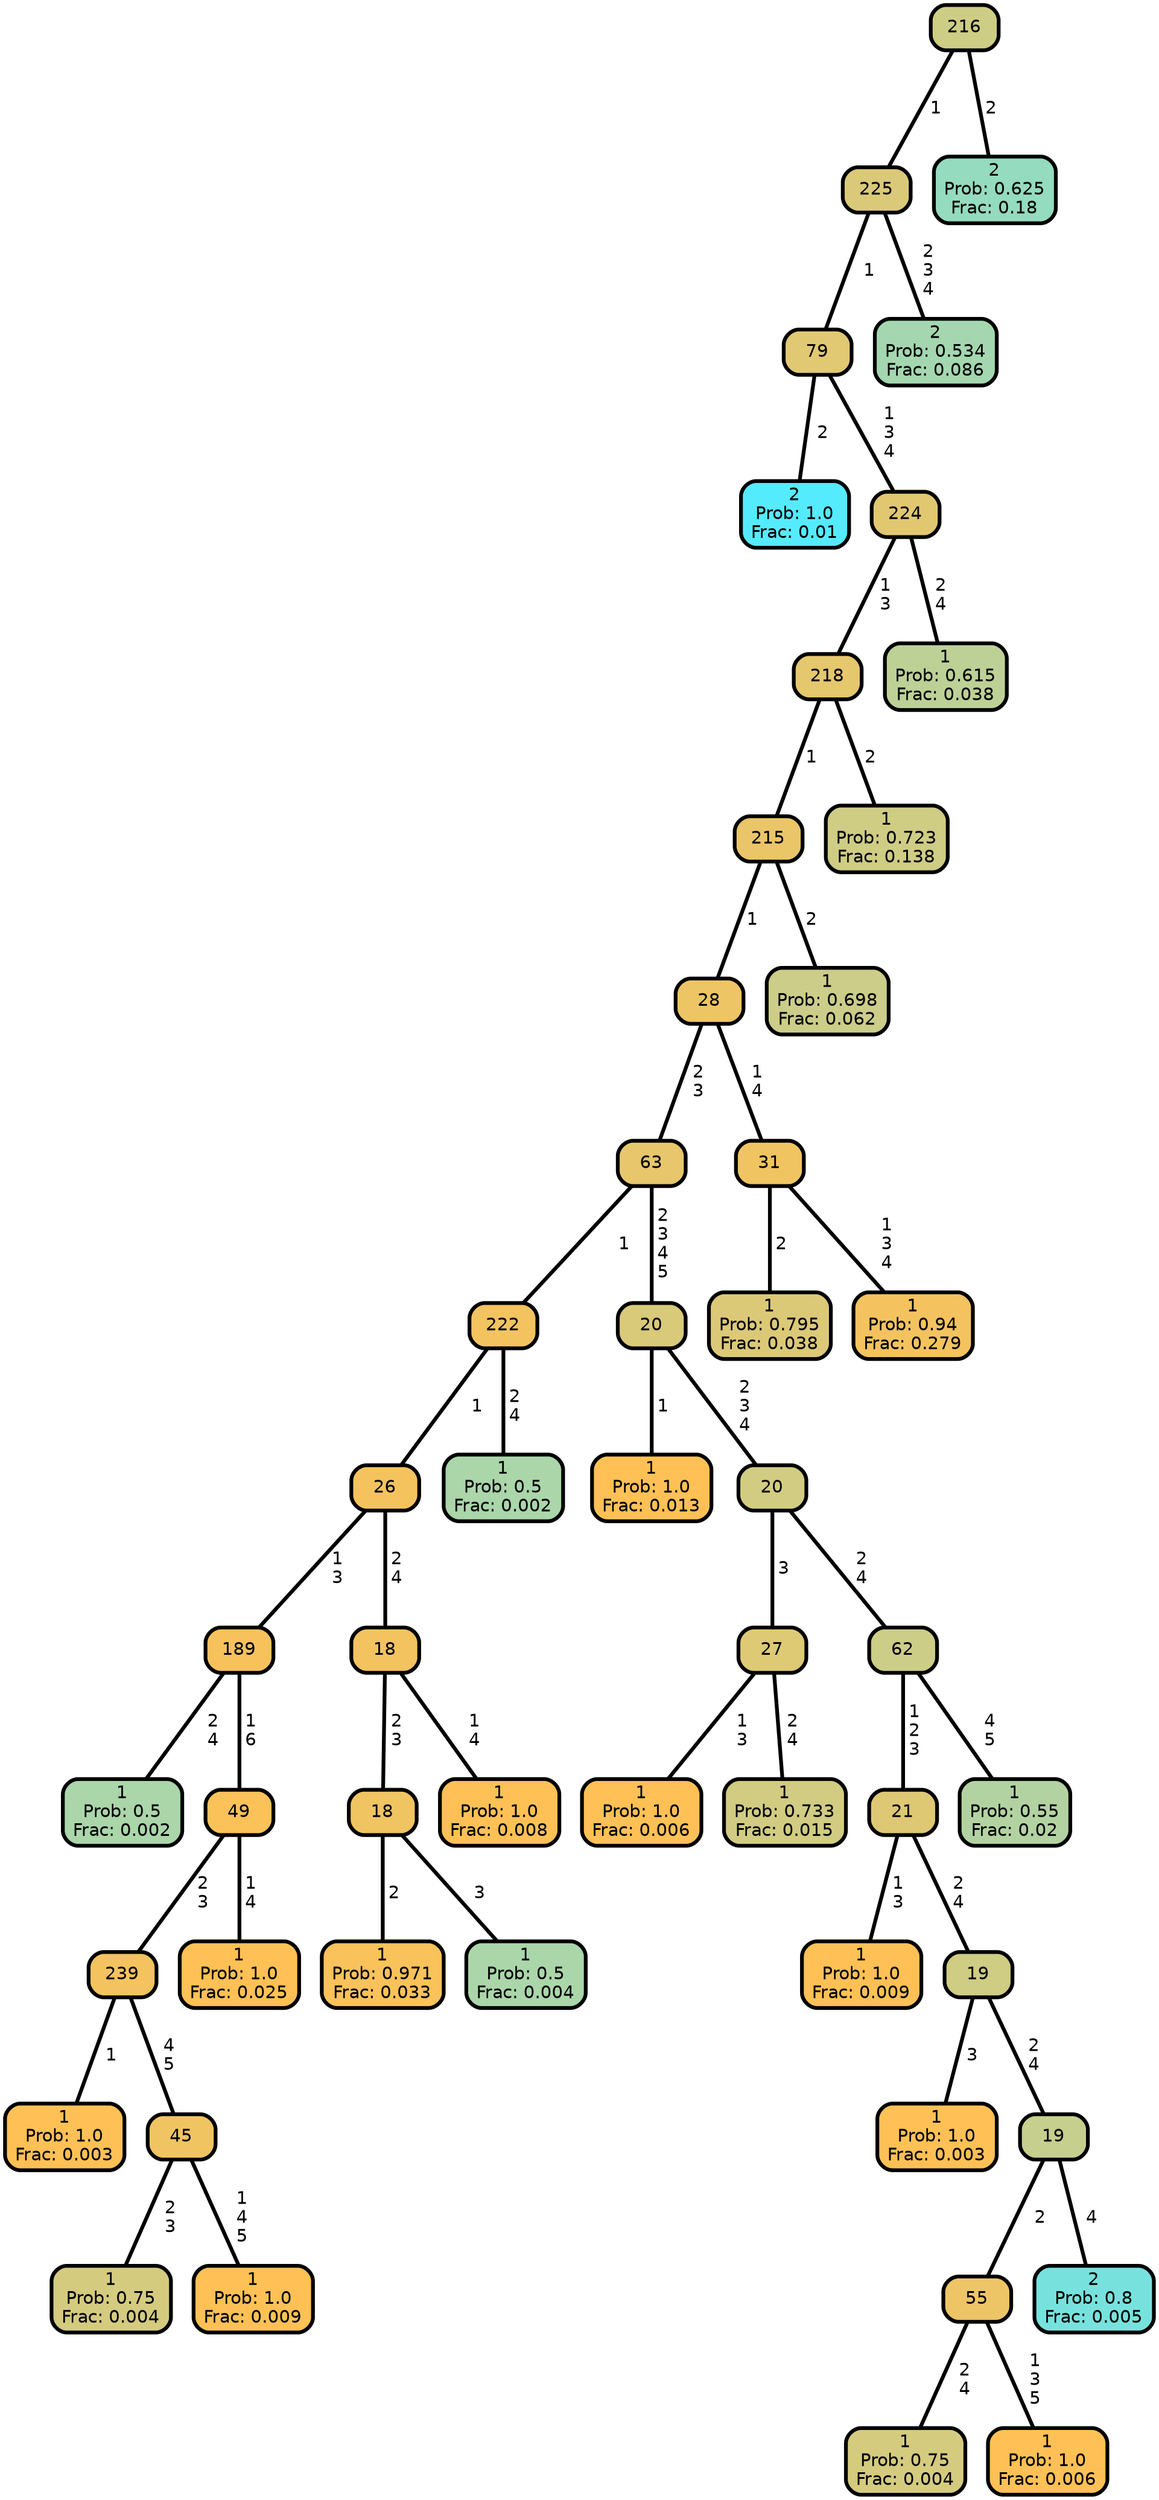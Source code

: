 graph Tree {
node [shape=box, style="filled, rounded",color="black",penwidth="3",fontcolor="black",                 fontname=helvetica] ;
graph [ranksep="0 equally", splines=straight,                 bgcolor=transparent, dpi=200] ;
edge [fontname=helvetica, color=black] ;
0 [label="2
Prob: 1.0
Frac: 0.01", fillcolor="#55ebff"] ;
1 [label="79", fillcolor="#e1c872"] ;
2 [label="1
Prob: 0.5
Frac: 0.002", fillcolor="#aad6aa"] ;
3 [label="189", fillcolor="#f7c25c"] ;
4 [label="1
Prob: 1.0
Frac: 0.003", fillcolor="#ffc155"] ;
5 [label="239", fillcolor="#f4c35f"] ;
6 [label="1
Prob: 0.75
Frac: 0.004", fillcolor="#d4cb7f"] ;
7 [label="45", fillcolor="#f1c462"] ;
8 [label="1
Prob: 1.0
Frac: 0.009", fillcolor="#ffc155"] ;
9 [label="49", fillcolor="#fac259"] ;
10 [label="1
Prob: 1.0
Frac: 0.025", fillcolor="#ffc155"] ;
11 [label="26", fillcolor="#f5c35e"] ;
12 [label="1
Prob: 0.971
Frac: 0.033", fillcolor="#fac25a"] ;
13 [label="18", fillcolor="#f1c462"] ;
14 [label="1
Prob: 0.5
Frac: 0.004", fillcolor="#aad6aa"] ;
15 [label="18", fillcolor="#f3c360"] ;
16 [label="1
Prob: 1.0
Frac: 0.008", fillcolor="#ffc155"] ;
17 [label="222", fillcolor="#f3c360"] ;
18 [label="1
Prob: 0.5
Frac: 0.002", fillcolor="#aad6aa"] ;
19 [label="63", fillcolor="#e7c66c"] ;
20 [label="1
Prob: 1.0
Frac: 0.013", fillcolor="#ffc155"] ;
21 [label="20", fillcolor="#d9ca7a"] ;
22 [label="1
Prob: 1.0
Frac: 0.006", fillcolor="#ffc155"] ;
23 [label="27", fillcolor="#dec975"] ;
24 [label="1
Prob: 0.733
Frac: 0.015", fillcolor="#d1cc82"] ;
25 [label="20", fillcolor="#d2cc82"] ;
26 [label="1
Prob: 1.0
Frac: 0.009", fillcolor="#ffc155"] ;
27 [label="21", fillcolor="#dfc874"] ;
28 [label="1
Prob: 1.0
Frac: 0.003", fillcolor="#ffc155"] ;
29 [label="19", fillcolor="#cfcc84"] ;
30 [label="1
Prob: 0.75
Frac: 0.004", fillcolor="#d4cb7f"] ;
31 [label="55", fillcolor="#eec566"] ;
32 [label="1
Prob: 1.0
Frac: 0.006", fillcolor="#ffc155"] ;
33 [label="19", fillcolor="#c6cf8d"] ;
34 [label="2
Prob: 0.8
Frac: 0.005", fillcolor="#77e2dd"] ;
35 [label="62", fillcolor="#cccd87"] ;
36 [label="1
Prob: 0.55
Frac: 0.02", fillcolor="#b2d3a1"] ;
37 [label="28", fillcolor="#eec565"] ;
38 [label="1
Prob: 0.795
Frac: 0.038", fillcolor="#dcc977"] ;
39 [label="31", fillcolor="#f1c462"] ;
40 [label="1
Prob: 0.94
Frac: 0.279", fillcolor="#f4c35f"] ;
41 [label="215", fillcolor="#eac669"] ;
42 [label="1
Prob: 0.698
Frac: 0.062", fillcolor="#cbcd88"] ;
43 [label="218", fillcolor="#e5c76e"] ;
44 [label="1
Prob: 0.723
Frac: 0.138", fillcolor="#cfcc84"] ;
45 [label="224", fillcolor="#e2c771"] ;
46 [label="1
Prob: 0.615
Frac: 0.038", fillcolor="#bdd196"] ;
47 [label="225", fillcolor="#dac979"] ;
48 [label="2
Prob: 0.534
Frac: 0.086", fillcolor="#a4d7af"] ;
49 [label="216", fillcolor="#cecd85"] ;
50 [label="2
Prob: 0.625
Frac: 0.18", fillcolor="#94dbbf"] ;
1 -- 0 [label=" 2",penwidth=3] ;
1 -- 45 [label=" 1\n 3\n 4",penwidth=3] ;
3 -- 2 [label=" 2\n 4",penwidth=3] ;
3 -- 9 [label=" 1\n 6",penwidth=3] ;
5 -- 4 [label=" 1",penwidth=3] ;
5 -- 7 [label=" 4\n 5",penwidth=3] ;
7 -- 6 [label=" 2\n 3",penwidth=3] ;
7 -- 8 [label=" 1\n 4\n 5",penwidth=3] ;
9 -- 5 [label=" 2\n 3",penwidth=3] ;
9 -- 10 [label=" 1\n 4",penwidth=3] ;
11 -- 3 [label=" 1\n 3",penwidth=3] ;
11 -- 15 [label=" 2\n 4",penwidth=3] ;
13 -- 12 [label=" 2",penwidth=3] ;
13 -- 14 [label=" 3",penwidth=3] ;
15 -- 13 [label=" 2\n 3",penwidth=3] ;
15 -- 16 [label=" 1\n 4",penwidth=3] ;
17 -- 11 [label=" 1",penwidth=3] ;
17 -- 18 [label=" 2\n 4",penwidth=3] ;
19 -- 17 [label=" 1",penwidth=3] ;
19 -- 21 [label=" 2\n 3\n 4\n 5",penwidth=3] ;
21 -- 20 [label=" 1",penwidth=3] ;
21 -- 25 [label=" 2\n 3\n 4",penwidth=3] ;
23 -- 22 [label=" 1\n 3",penwidth=3] ;
23 -- 24 [label=" 2\n 4",penwidth=3] ;
25 -- 23 [label=" 3",penwidth=3] ;
25 -- 35 [label=" 2\n 4",penwidth=3] ;
27 -- 26 [label=" 1\n 3",penwidth=3] ;
27 -- 29 [label=" 2\n 4",penwidth=3] ;
29 -- 28 [label=" 3",penwidth=3] ;
29 -- 33 [label=" 2\n 4",penwidth=3] ;
31 -- 30 [label=" 2\n 4",penwidth=3] ;
31 -- 32 [label=" 1\n 3\n 5",penwidth=3] ;
33 -- 31 [label=" 2",penwidth=3] ;
33 -- 34 [label=" 4",penwidth=3] ;
35 -- 27 [label=" 1\n 2\n 3",penwidth=3] ;
35 -- 36 [label=" 4\n 5",penwidth=3] ;
37 -- 19 [label=" 2\n 3",penwidth=3] ;
37 -- 39 [label=" 1\n 4",penwidth=3] ;
39 -- 38 [label=" 2",penwidth=3] ;
39 -- 40 [label=" 1\n 3\n 4",penwidth=3] ;
41 -- 37 [label=" 1",penwidth=3] ;
41 -- 42 [label=" 2",penwidth=3] ;
43 -- 41 [label=" 1",penwidth=3] ;
43 -- 44 [label=" 2",penwidth=3] ;
45 -- 43 [label=" 1\n 3",penwidth=3] ;
45 -- 46 [label=" 2\n 4",penwidth=3] ;
47 -- 1 [label=" 1",penwidth=3] ;
47 -- 48 [label=" 2\n 3\n 4",penwidth=3] ;
49 -- 47 [label=" 1",penwidth=3] ;
49 -- 50 [label=" 2",penwidth=3] ;
{rank = same;}}